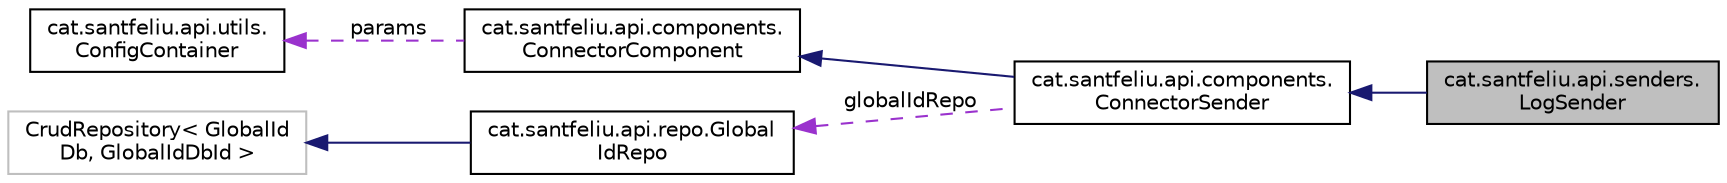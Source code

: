 digraph "cat.santfeliu.api.senders.LogSender"
{
 // LATEX_PDF_SIZE
  edge [fontname="Helvetica",fontsize="10",labelfontname="Helvetica",labelfontsize="10"];
  node [fontname="Helvetica",fontsize="10",shape=record];
  rankdir="LR";
  Node1 [label="cat.santfeliu.api.senders.\lLogSender",height=0.2,width=0.4,color="black", fillcolor="grey75", style="filled", fontcolor="black",tooltip=" "];
  Node2 -> Node1 [dir="back",color="midnightblue",fontsize="10",style="solid"];
  Node2 [label="cat.santfeliu.api.components.\lConnectorSender",height=0.2,width=0.4,color="black", fillcolor="white", style="filled",URL="$classcat_1_1santfeliu_1_1api_1_1components_1_1_connector_sender.html",tooltip=" "];
  Node3 -> Node2 [dir="back",color="midnightblue",fontsize="10",style="solid"];
  Node3 [label="cat.santfeliu.api.components.\lConnectorComponent",height=0.2,width=0.4,color="black", fillcolor="white", style="filled",URL="$classcat_1_1santfeliu_1_1api_1_1components_1_1_connector_component.html",tooltip=" "];
  Node4 -> Node3 [dir="back",color="darkorchid3",fontsize="10",style="dashed",label=" params" ];
  Node4 [label="cat.santfeliu.api.utils.\lConfigContainer",height=0.2,width=0.4,color="black", fillcolor="white", style="filled",URL="$classcat_1_1santfeliu_1_1api_1_1utils_1_1_config_container.html",tooltip=" "];
  Node5 -> Node2 [dir="back",color="darkorchid3",fontsize="10",style="dashed",label=" globalIdRepo" ];
  Node5 [label="cat.santfeliu.api.repo.Global\lIdRepo",height=0.2,width=0.4,color="black", fillcolor="white", style="filled",URL="$interfacecat_1_1santfeliu_1_1api_1_1repo_1_1_global_id_repo.html",tooltip=" "];
  Node6 -> Node5 [dir="back",color="midnightblue",fontsize="10",style="solid"];
  Node6 [label="CrudRepository\< GlobalId\lDb, GlobalIdDbId \>",height=0.2,width=0.4,color="grey75", fillcolor="white", style="filled",tooltip=" "];
}

